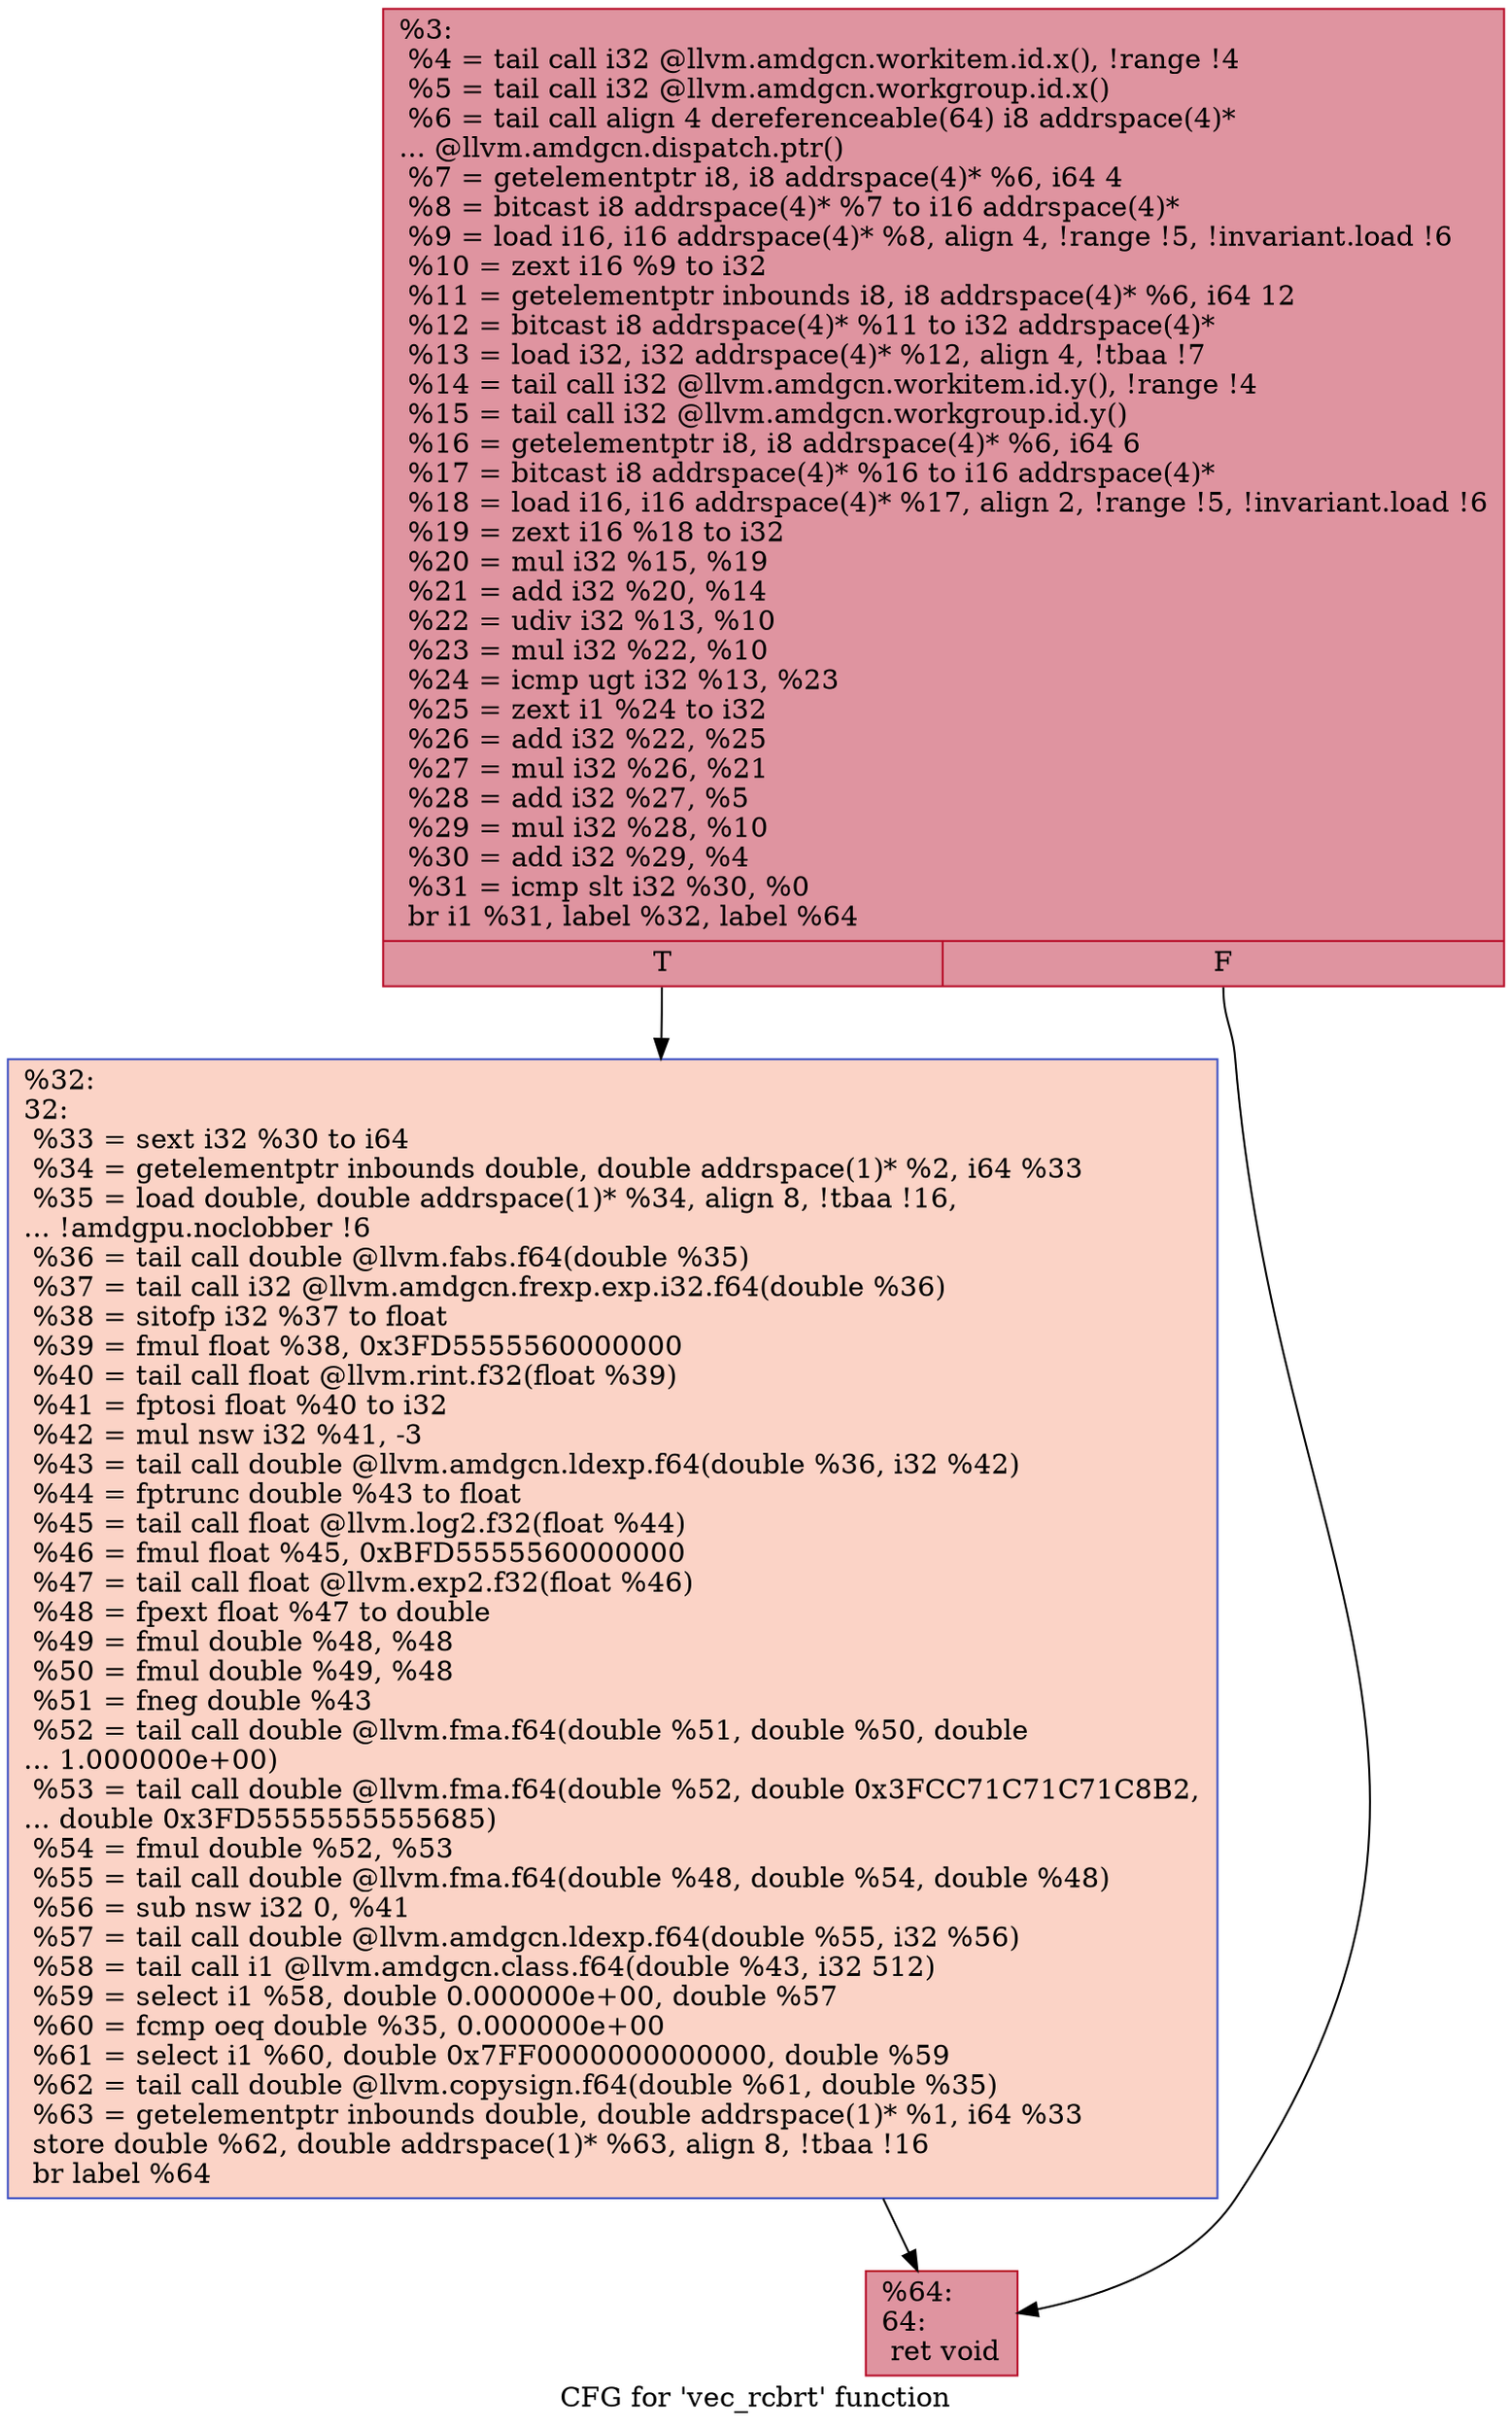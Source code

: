 digraph "CFG for 'vec_rcbrt' function" {
	label="CFG for 'vec_rcbrt' function";

	Node0x5186060 [shape=record,color="#b70d28ff", style=filled, fillcolor="#b70d2870",label="{%3:\l  %4 = tail call i32 @llvm.amdgcn.workitem.id.x(), !range !4\l  %5 = tail call i32 @llvm.amdgcn.workgroup.id.x()\l  %6 = tail call align 4 dereferenceable(64) i8 addrspace(4)*\l... @llvm.amdgcn.dispatch.ptr()\l  %7 = getelementptr i8, i8 addrspace(4)* %6, i64 4\l  %8 = bitcast i8 addrspace(4)* %7 to i16 addrspace(4)*\l  %9 = load i16, i16 addrspace(4)* %8, align 4, !range !5, !invariant.load !6\l  %10 = zext i16 %9 to i32\l  %11 = getelementptr inbounds i8, i8 addrspace(4)* %6, i64 12\l  %12 = bitcast i8 addrspace(4)* %11 to i32 addrspace(4)*\l  %13 = load i32, i32 addrspace(4)* %12, align 4, !tbaa !7\l  %14 = tail call i32 @llvm.amdgcn.workitem.id.y(), !range !4\l  %15 = tail call i32 @llvm.amdgcn.workgroup.id.y()\l  %16 = getelementptr i8, i8 addrspace(4)* %6, i64 6\l  %17 = bitcast i8 addrspace(4)* %16 to i16 addrspace(4)*\l  %18 = load i16, i16 addrspace(4)* %17, align 2, !range !5, !invariant.load !6\l  %19 = zext i16 %18 to i32\l  %20 = mul i32 %15, %19\l  %21 = add i32 %20, %14\l  %22 = udiv i32 %13, %10\l  %23 = mul i32 %22, %10\l  %24 = icmp ugt i32 %13, %23\l  %25 = zext i1 %24 to i32\l  %26 = add i32 %22, %25\l  %27 = mul i32 %26, %21\l  %28 = add i32 %27, %5\l  %29 = mul i32 %28, %10\l  %30 = add i32 %29, %4\l  %31 = icmp slt i32 %30, %0\l  br i1 %31, label %32, label %64\l|{<s0>T|<s1>F}}"];
	Node0x5186060:s0 -> Node0x518a0a0;
	Node0x5186060:s1 -> Node0x518a130;
	Node0x518a0a0 [shape=record,color="#3d50c3ff", style=filled, fillcolor="#f59c7d70",label="{%32:\l32:                                               \l  %33 = sext i32 %30 to i64\l  %34 = getelementptr inbounds double, double addrspace(1)* %2, i64 %33\l  %35 = load double, double addrspace(1)* %34, align 8, !tbaa !16,\l... !amdgpu.noclobber !6\l  %36 = tail call double @llvm.fabs.f64(double %35)\l  %37 = tail call i32 @llvm.amdgcn.frexp.exp.i32.f64(double %36)\l  %38 = sitofp i32 %37 to float\l  %39 = fmul float %38, 0x3FD5555560000000\l  %40 = tail call float @llvm.rint.f32(float %39)\l  %41 = fptosi float %40 to i32\l  %42 = mul nsw i32 %41, -3\l  %43 = tail call double @llvm.amdgcn.ldexp.f64(double %36, i32 %42)\l  %44 = fptrunc double %43 to float\l  %45 = tail call float @llvm.log2.f32(float %44)\l  %46 = fmul float %45, 0xBFD5555560000000\l  %47 = tail call float @llvm.exp2.f32(float %46)\l  %48 = fpext float %47 to double\l  %49 = fmul double %48, %48\l  %50 = fmul double %49, %48\l  %51 = fneg double %43\l  %52 = tail call double @llvm.fma.f64(double %51, double %50, double\l... 1.000000e+00)\l  %53 = tail call double @llvm.fma.f64(double %52, double 0x3FCC71C71C71C8B2,\l... double 0x3FD5555555555685)\l  %54 = fmul double %52, %53\l  %55 = tail call double @llvm.fma.f64(double %48, double %54, double %48)\l  %56 = sub nsw i32 0, %41\l  %57 = tail call double @llvm.amdgcn.ldexp.f64(double %55, i32 %56)\l  %58 = tail call i1 @llvm.amdgcn.class.f64(double %43, i32 512)\l  %59 = select i1 %58, double 0.000000e+00, double %57\l  %60 = fcmp oeq double %35, 0.000000e+00\l  %61 = select i1 %60, double 0x7FF0000000000000, double %59\l  %62 = tail call double @llvm.copysign.f64(double %61, double %35)\l  %63 = getelementptr inbounds double, double addrspace(1)* %1, i64 %33\l  store double %62, double addrspace(1)* %63, align 8, !tbaa !16\l  br label %64\l}"];
	Node0x518a0a0 -> Node0x518a130;
	Node0x518a130 [shape=record,color="#b70d28ff", style=filled, fillcolor="#b70d2870",label="{%64:\l64:                                               \l  ret void\l}"];
}
